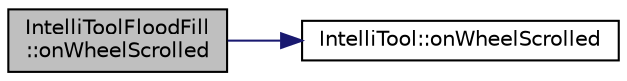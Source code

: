 digraph "IntelliToolFloodFill::onWheelScrolled"
{
 // LATEX_PDF_SIZE
  edge [fontname="Helvetica",fontsize="10",labelfontname="Helvetica",labelfontsize="10"];
  node [fontname="Helvetica",fontsize="10",shape=record];
  rankdir="LR";
  Node1 [label="IntelliToolFloodFill\l::onWheelScrolled",height=0.2,width=0.4,color="black", fillcolor="grey75", style="filled", fontcolor="black",tooltip="A function managing the scroll event."];
  Node1 -> Node2 [color="midnightblue",fontsize="10",style="solid",fontname="Helvetica"];
  Node2 [label="IntelliTool::onWheelScrolled",height=0.2,width=0.4,color="black", fillcolor="white", style="filled",URL="$class_intelli_tool.html#a4dccfd4460255ccb866f336406a33574",tooltip="A function managing the scroll event. A positive value means scrolling outwards. Call this in child c..."];
}
